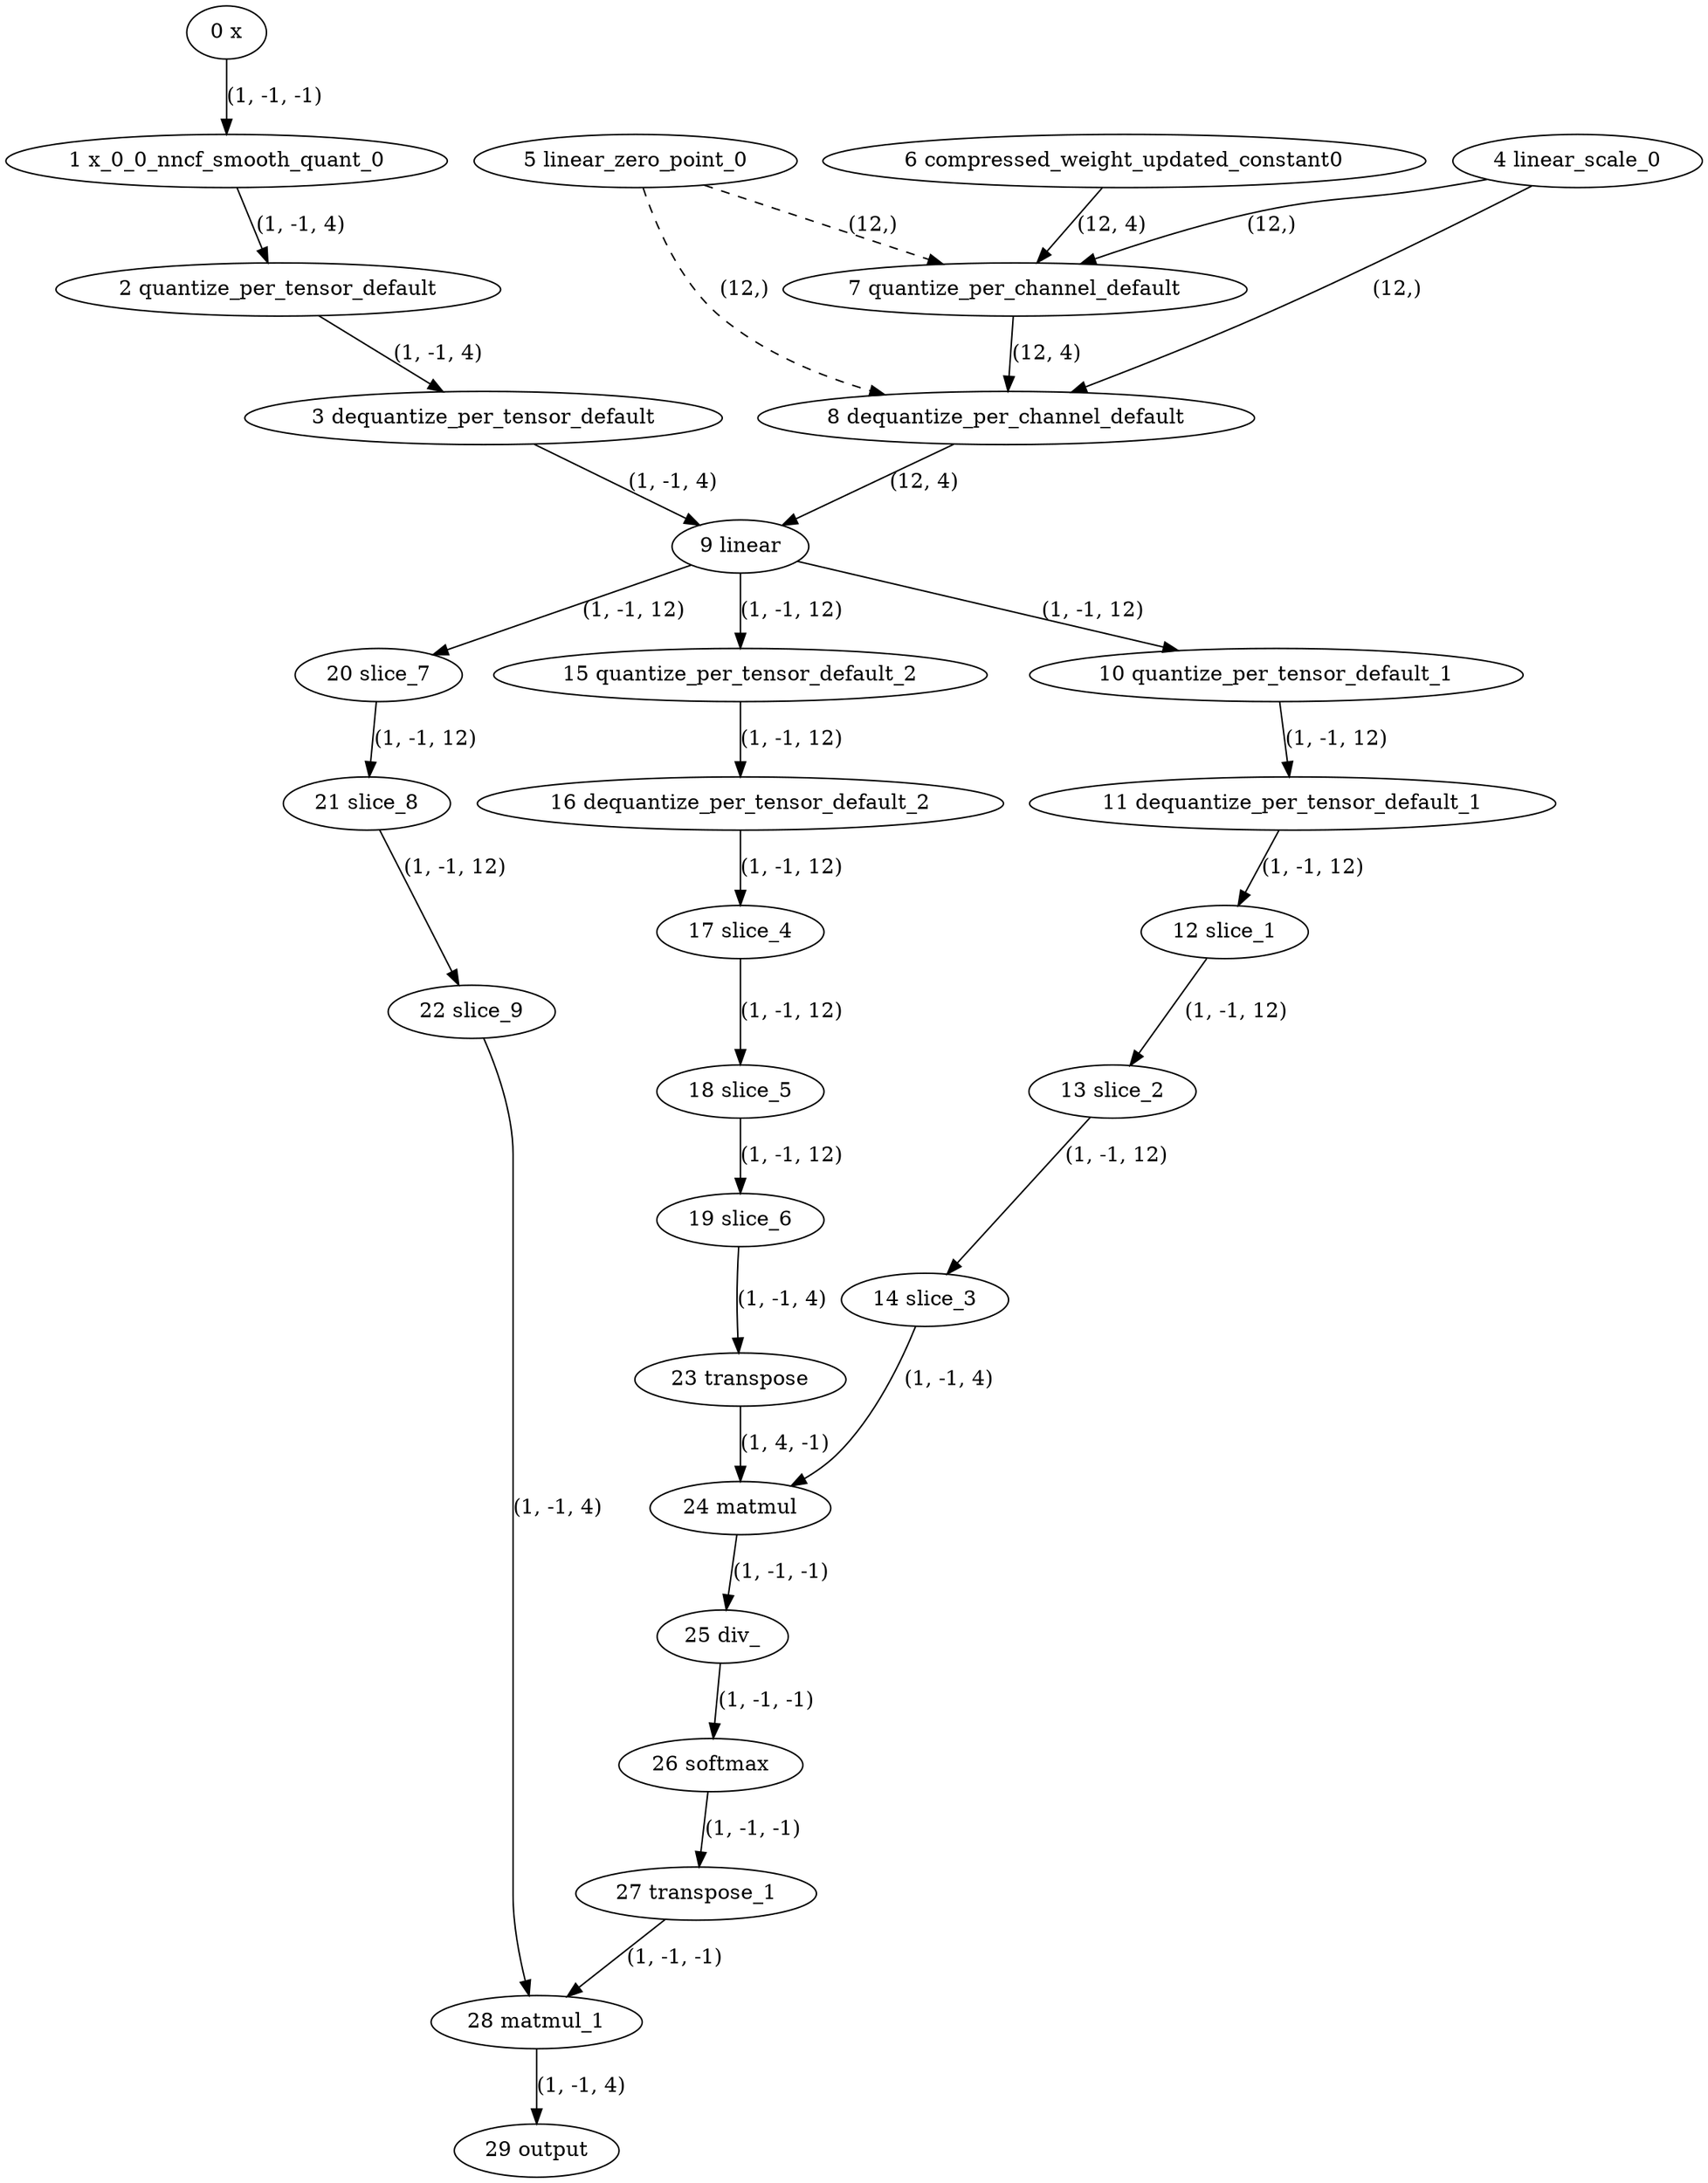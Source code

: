strict digraph  {
"0 x" [id=0, type=input];
"1 x_0_0_nncf_smooth_quant_0" [id=1, type=call_module];
"2 quantize_per_tensor_default" [id=2, type=quantize_per_tensor];
"3 dequantize_per_tensor_default" [id=3, type=dequantize_per_tensor];
"4 linear_scale_0" [id=4, type=get_attr];
"5 linear_zero_point_0" [id=5, type=get_attr];
"6 compressed_weight_updated_constant0" [id=6, type=get_attr];
"7 quantize_per_channel_default" [id=7, type=quantize_per_channel];
"8 dequantize_per_channel_default" [id=8, type=dequantize_per_channel];
"9 linear" [id=9, type=linear];
"10 quantize_per_tensor_default_1" [id=10, type=quantize_per_tensor];
"11 dequantize_per_tensor_default_1" [id=11, type=dequantize_per_tensor];
"12 slice_1" [id=12, type=slice];
"13 slice_2" [id=13, type=slice];
"14 slice_3" [id=14, type=slice];
"15 quantize_per_tensor_default_2" [id=15, type=quantize_per_tensor];
"16 dequantize_per_tensor_default_2" [id=16, type=dequantize_per_tensor];
"17 slice_4" [id=17, type=slice];
"18 slice_5" [id=18, type=slice];
"19 slice_6" [id=19, type=slice];
"20 slice_7" [id=20, type=slice];
"21 slice_8" [id=21, type=slice];
"22 slice_9" [id=22, type=slice];
"23 transpose" [id=23, type=transpose];
"24 matmul" [id=24, type=matmul];
"25 div_" [id=25, type=div_];
"26 softmax" [id=26, type=softmax];
"27 transpose_1" [id=27, type=transpose];
"28 matmul_1" [id=28, type=matmul];
"29 output" [id=29, type=output];
"0 x" -> "1 x_0_0_nncf_smooth_quant_0"  [label="(1, -1, -1)", style=solid];
"1 x_0_0_nncf_smooth_quant_0" -> "2 quantize_per_tensor_default"  [label="(1, -1, 4)", style=solid];
"2 quantize_per_tensor_default" -> "3 dequantize_per_tensor_default"  [label="(1, -1, 4)", style=solid];
"3 dequantize_per_tensor_default" -> "9 linear"  [label="(1, -1, 4)", style=solid];
"4 linear_scale_0" -> "7 quantize_per_channel_default"  [label="(12,)", style=solid];
"4 linear_scale_0" -> "8 dequantize_per_channel_default"  [label="(12,)", style=solid];
"5 linear_zero_point_0" -> "7 quantize_per_channel_default"  [label="(12,)", style=dashed];
"5 linear_zero_point_0" -> "8 dequantize_per_channel_default"  [label="(12,)", style=dashed];
"6 compressed_weight_updated_constant0" -> "7 quantize_per_channel_default"  [label="(12, 4)", style=solid];
"7 quantize_per_channel_default" -> "8 dequantize_per_channel_default"  [label="(12, 4)", style=solid];
"8 dequantize_per_channel_default" -> "9 linear"  [label="(12, 4)", style=solid];
"9 linear" -> "10 quantize_per_tensor_default_1"  [label="(1, -1, 12)", style=solid];
"9 linear" -> "15 quantize_per_tensor_default_2"  [label="(1, -1, 12)", style=solid];
"9 linear" -> "20 slice_7"  [label="(1, -1, 12)", style=solid];
"10 quantize_per_tensor_default_1" -> "11 dequantize_per_tensor_default_1"  [label="(1, -1, 12)", style=solid];
"11 dequantize_per_tensor_default_1" -> "12 slice_1"  [label="(1, -1, 12)", style=solid];
"12 slice_1" -> "13 slice_2"  [label="(1, -1, 12)", style=solid];
"13 slice_2" -> "14 slice_3"  [label="(1, -1, 12)", style=solid];
"14 slice_3" -> "24 matmul"  [label="(1, -1, 4)", style=solid];
"15 quantize_per_tensor_default_2" -> "16 dequantize_per_tensor_default_2"  [label="(1, -1, 12)", style=solid];
"16 dequantize_per_tensor_default_2" -> "17 slice_4"  [label="(1, -1, 12)", style=solid];
"17 slice_4" -> "18 slice_5"  [label="(1, -1, 12)", style=solid];
"18 slice_5" -> "19 slice_6"  [label="(1, -1, 12)", style=solid];
"19 slice_6" -> "23 transpose"  [label="(1, -1, 4)", style=solid];
"20 slice_7" -> "21 slice_8"  [label="(1, -1, 12)", style=solid];
"21 slice_8" -> "22 slice_9"  [label="(1, -1, 12)", style=solid];
"22 slice_9" -> "28 matmul_1"  [label="(1, -1, 4)", style=solid];
"23 transpose" -> "24 matmul"  [label="(1, 4, -1)", style=solid];
"24 matmul" -> "25 div_"  [label="(1, -1, -1)", style=solid];
"25 div_" -> "26 softmax"  [label="(1, -1, -1)", style=solid];
"26 softmax" -> "27 transpose_1"  [label="(1, -1, -1)", style=solid];
"27 transpose_1" -> "28 matmul_1"  [label="(1, -1, -1)", style=solid];
"28 matmul_1" -> "29 output"  [label="(1, -1, 4)", style=solid];
}
